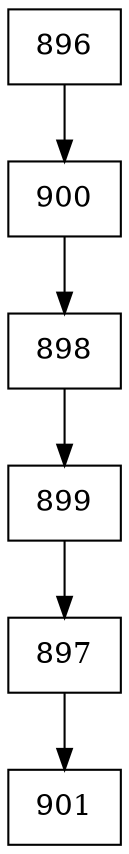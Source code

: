 digraph G {
  node [shape=record];
  node0 [label="{896}"];
  node0 -> node1;
  node1 [label="{900}"];
  node1 -> node2;
  node2 [label="{898}"];
  node2 -> node3;
  node3 [label="{899}"];
  node3 -> node4;
  node4 [label="{897}"];
  node4 -> node5;
  node5 [label="{901}"];
}
